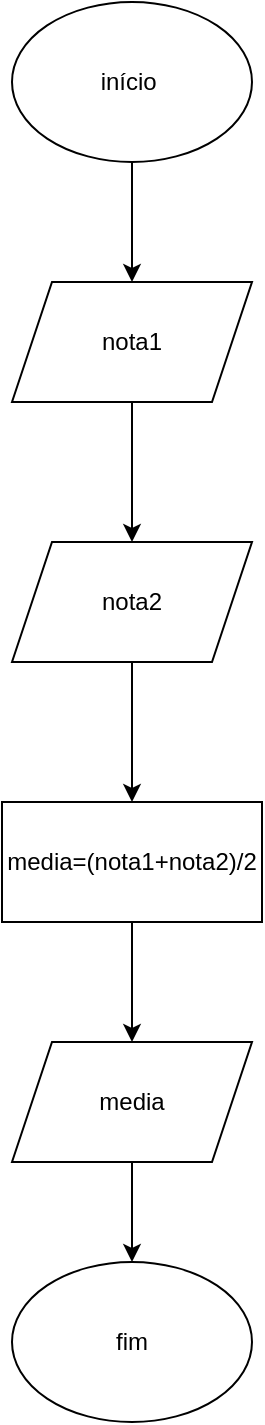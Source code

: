 <mxfile version="14.4.3" type="device"><diagram id="n522H1RuU-Yg4FyEc4Nx" name="Page-1"><mxGraphModel dx="1483" dy="783" grid="1" gridSize="10" guides="1" tooltips="1" connect="1" arrows="1" fold="1" page="1" pageScale="1" pageWidth="827" pageHeight="1169" math="0" shadow="0"><root><mxCell id="0"/><mxCell id="1" parent="0"/><mxCell id="ZI0nleOQ9-lgFin8NJ83-3" style="edgeStyle=orthogonalEdgeStyle;rounded=0;orthogonalLoop=1;jettySize=auto;html=1;" edge="1" parent="1" source="ZI0nleOQ9-lgFin8NJ83-1" target="ZI0nleOQ9-lgFin8NJ83-2"><mxGeometry relative="1" as="geometry"/></mxCell><mxCell id="ZI0nleOQ9-lgFin8NJ83-1" value="início&amp;nbsp;" style="ellipse;whiteSpace=wrap;html=1;" vertex="1" parent="1"><mxGeometry x="330" y="70" width="120" height="80" as="geometry"/></mxCell><mxCell id="ZI0nleOQ9-lgFin8NJ83-5" style="edgeStyle=orthogonalEdgeStyle;rounded=0;orthogonalLoop=1;jettySize=auto;html=1;" edge="1" parent="1" source="ZI0nleOQ9-lgFin8NJ83-2" target="ZI0nleOQ9-lgFin8NJ83-4"><mxGeometry relative="1" as="geometry"/></mxCell><mxCell id="ZI0nleOQ9-lgFin8NJ83-2" value="nota1" style="shape=parallelogram;perimeter=parallelogramPerimeter;whiteSpace=wrap;html=1;fixedSize=1;" vertex="1" parent="1"><mxGeometry x="330" y="210" width="120" height="60" as="geometry"/></mxCell><mxCell id="ZI0nleOQ9-lgFin8NJ83-7" style="edgeStyle=orthogonalEdgeStyle;rounded=0;orthogonalLoop=1;jettySize=auto;html=1;entryX=0.5;entryY=0;entryDx=0;entryDy=0;" edge="1" parent="1" source="ZI0nleOQ9-lgFin8NJ83-4" target="ZI0nleOQ9-lgFin8NJ83-6"><mxGeometry relative="1" as="geometry"/></mxCell><mxCell id="ZI0nleOQ9-lgFin8NJ83-4" value="nota2" style="shape=parallelogram;perimeter=parallelogramPerimeter;whiteSpace=wrap;html=1;fixedSize=1;" vertex="1" parent="1"><mxGeometry x="330" y="340" width="120" height="60" as="geometry"/></mxCell><mxCell id="ZI0nleOQ9-lgFin8NJ83-10" style="edgeStyle=orthogonalEdgeStyle;rounded=0;orthogonalLoop=1;jettySize=auto;html=1;entryX=0.5;entryY=0;entryDx=0;entryDy=0;" edge="1" parent="1" source="ZI0nleOQ9-lgFin8NJ83-6" target="ZI0nleOQ9-lgFin8NJ83-8"><mxGeometry relative="1" as="geometry"/></mxCell><mxCell id="ZI0nleOQ9-lgFin8NJ83-6" value="media=(nota1+nota2)/2" style="rounded=0;whiteSpace=wrap;html=1;" vertex="1" parent="1"><mxGeometry x="325" y="470" width="130" height="60" as="geometry"/></mxCell><mxCell id="ZI0nleOQ9-lgFin8NJ83-11" style="edgeStyle=orthogonalEdgeStyle;rounded=0;orthogonalLoop=1;jettySize=auto;html=1;" edge="1" parent="1" source="ZI0nleOQ9-lgFin8NJ83-8" target="ZI0nleOQ9-lgFin8NJ83-9"><mxGeometry relative="1" as="geometry"/></mxCell><mxCell id="ZI0nleOQ9-lgFin8NJ83-8" value="media" style="shape=parallelogram;perimeter=parallelogramPerimeter;whiteSpace=wrap;html=1;fixedSize=1;" vertex="1" parent="1"><mxGeometry x="330" y="590" width="120" height="60" as="geometry"/></mxCell><mxCell id="ZI0nleOQ9-lgFin8NJ83-9" value="fim" style="ellipse;whiteSpace=wrap;html=1;" vertex="1" parent="1"><mxGeometry x="330" y="700" width="120" height="80" as="geometry"/></mxCell></root></mxGraphModel></diagram></mxfile>
